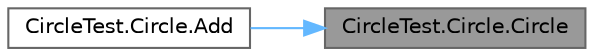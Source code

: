 digraph "CircleTest.Circle.Circle"
{
 // LATEX_PDF_SIZE
  bgcolor="transparent";
  edge [fontname=Helvetica,fontsize=10,labelfontname=Helvetica,labelfontsize=10];
  node [fontname=Helvetica,fontsize=10,shape=box,height=0.2,width=0.4];
  rankdir="RL";
  Node1 [id="Node000001",label="CircleTest.Circle.Circle",height=0.2,width=0.4,color="gray40", fillcolor="grey60", style="filled", fontcolor="black",tooltip="Конструктор по умолчанию"];
  Node1 -> Node2 [id="edge1_Node000001_Node000002",dir="back",color="steelblue1",style="solid",tooltip=" "];
  Node2 [id="Node000002",label="CircleTest.Circle.Add",height=0.2,width=0.4,color="grey40", fillcolor="white", style="filled",URL="$class_circle_test_1_1_circle.html#adfc8d8f367f76f5f3ca175dd7be91b9d",tooltip="Статический метод для сложения двух окружностей"];
}
